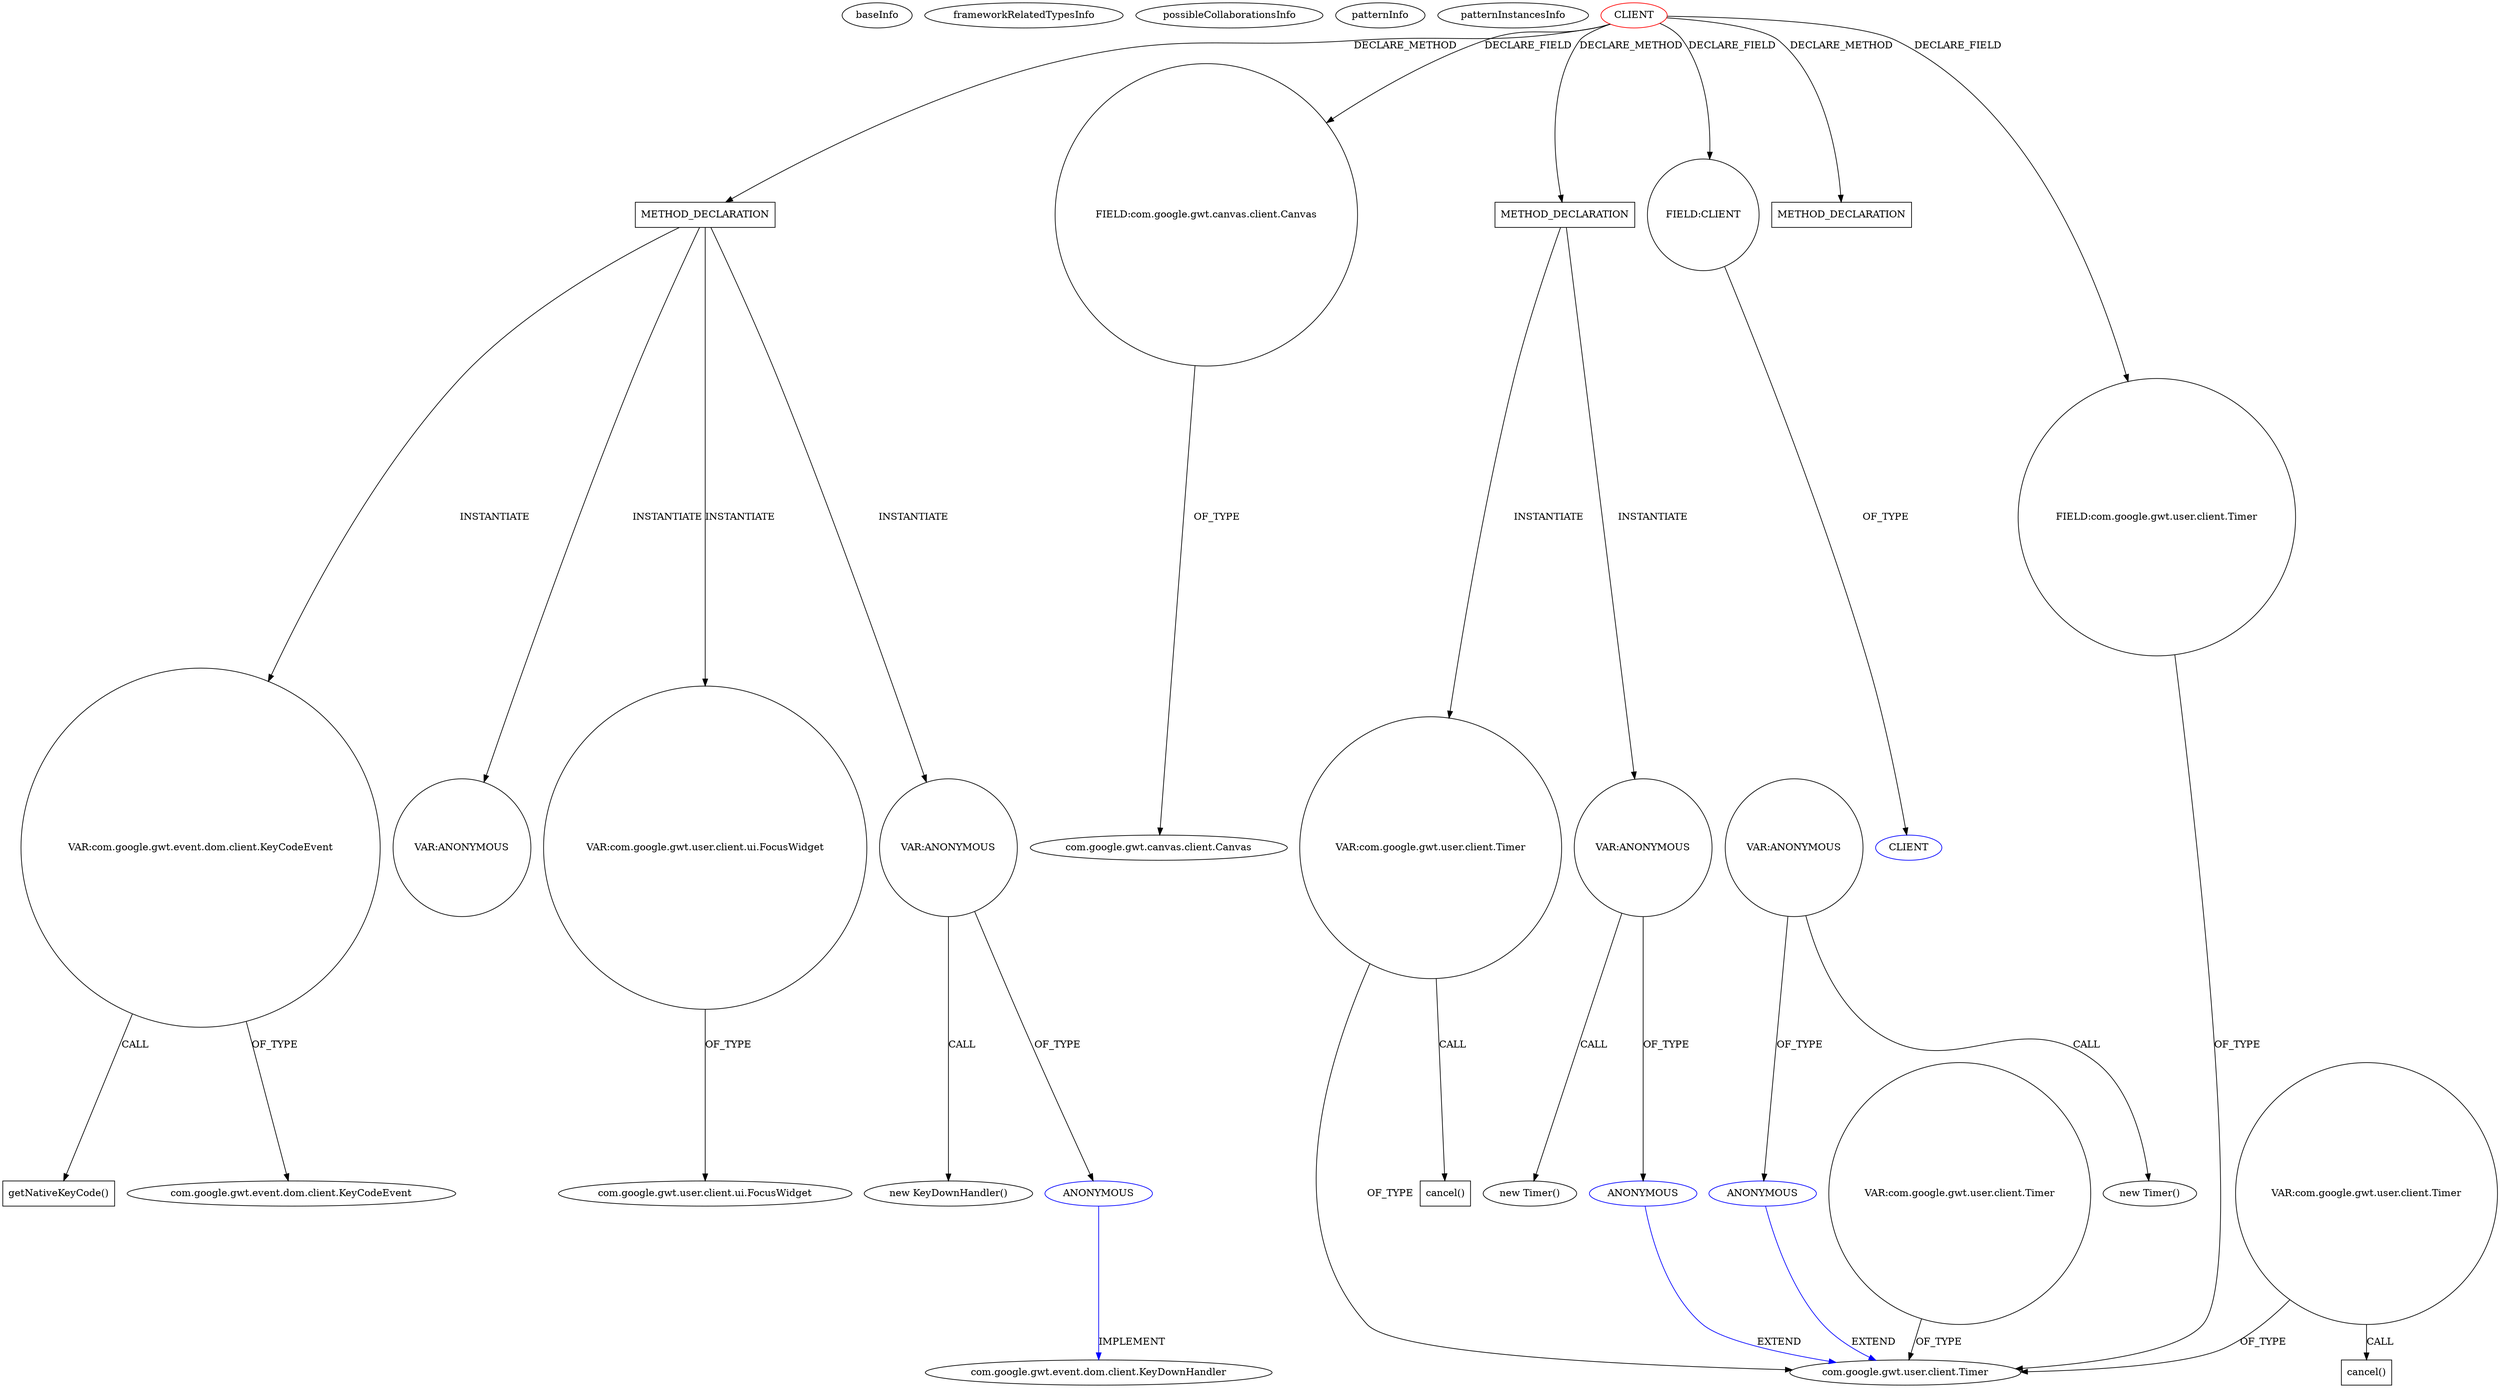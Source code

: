 digraph {
baseInfo[graphId=1830,category="pattern",isAnonymous=false,possibleRelation=false]
frameworkRelatedTypesInfo[]
possibleCollaborationsInfo[]
patternInfo[frequency=2.0,patternRootClient=0]
patternInstancesInfo[0="oussamazoghlami-TetrisGwt~/oussamazoghlami-TetrisGwt/TetrisGwt-master/Tetris/src/com/sfeir/tutorials/client/views/TetrisGameWidget.java~TetrisGameWidget~4245",1="lambourg-WebGallery~/lambourg-WebGallery/WebGallery-master/client/src/com/lambourg/webgallery/client/pictureview/PictureView.java~PictureView~3541"]
106[label="new KeyDownHandler()",vertexType="CONSTRUCTOR_CALL",isFrameworkType=false]
107[label="VAR:ANONYMOUS",vertexType="VARIABLE_EXPRESION",isFrameworkType=false,shape=circle]
108[label="ANONYMOUS",vertexType="REFERENCE_ANONYMOUS_DECLARATION",isFrameworkType=false,color=blue]
102[label="METHOD_DECLARATION",vertexType="CLIENT_METHOD_DECLARATION",isFrameworkType=false,shape=box]
0[label="CLIENT",vertexType="ROOT_CLIENT_CLASS_DECLARATION",isFrameworkType=false,color=red]
20[label="FIELD:com.google.gwt.user.client.Timer",vertexType="FIELD_DECLARATION",isFrameworkType=false,shape=circle]
4[label="FIELD:com.google.gwt.canvas.client.Canvas",vertexType="FIELD_DECLARATION",isFrameworkType=false,shape=circle]
15[label="FIELD:CLIENT",vertexType="FIELD_DECLARATION",isFrameworkType=false,shape=circle]
109[label="com.google.gwt.event.dom.client.KeyDownHandler",vertexType="FRAMEWORK_INTERFACE_TYPE",isFrameworkType=false]
110[label="VAR:com.google.gwt.event.dom.client.KeyCodeEvent",vertexType="VARIABLE_EXPRESION",isFrameworkType=false,shape=circle]
16[label="CLIENT",vertexType="REFERENCE_CLIENT_CLASS_DECLARATION",isFrameworkType=false,color=blue]
14[label="com.google.gwt.user.client.Timer",vertexType="FRAMEWORK_CLASS_TYPE",isFrameworkType=false]
236[label="ANONYMOUS",vertexType="REFERENCE_ANONYMOUS_DECLARATION",isFrameworkType=false,color=blue]
299[label="ANONYMOUS",vertexType="REFERENCE_ANONYMOUS_DECLARATION",isFrameworkType=false,color=blue]
238[label="VAR:com.google.gwt.user.client.Timer",vertexType="VARIABLE_EXPRESION",isFrameworkType=false,shape=circle]
304[label="VAR:com.google.gwt.user.client.Timer",vertexType="VARIABLE_EXPRESION",isFrameworkType=false,shape=circle]
301[label="VAR:com.google.gwt.user.client.Timer",vertexType="VARIABLE_EXPRESION",isFrameworkType=false,shape=circle]
298[label="VAR:ANONYMOUS",vertexType="VARIABLE_EXPRESION",isFrameworkType=false,shape=circle]
297[label="new Timer()",vertexType="CONSTRUCTOR_CALL",isFrameworkType=false]
235[label="VAR:ANONYMOUS",vertexType="VARIABLE_EXPRESION",isFrameworkType=false,shape=circle]
234[label="new Timer()",vertexType="CONSTRUCTOR_CALL",isFrameworkType=false]
239[label="cancel()",vertexType="INSIDE_CALL",isFrameworkType=false,shape=box]
305[label="cancel()",vertexType="INSIDE_CALL",isFrameworkType=false,shape=box]
5[label="com.google.gwt.canvas.client.Canvas",vertexType="FRAMEWORK_CLASS_TYPE",isFrameworkType=false]
439[label="METHOD_DECLARATION",vertexType="CLIENT_METHOD_DECLARATION",isFrameworkType=false,shape=box]
126[label="VAR:ANONYMOUS",vertexType="VARIABLE_EXPRESION",isFrameworkType=false,shape=circle]
233[label="METHOD_DECLARATION",vertexType="CLIENT_METHOD_DECLARATION",isFrameworkType=false,shape=box]
116[label="VAR:com.google.gwt.user.client.ui.FocusWidget",vertexType="VARIABLE_EXPRESION",isFrameworkType=false,shape=circle]
118[label="com.google.gwt.user.client.ui.FocusWidget",vertexType="FRAMEWORK_CLASS_TYPE",isFrameworkType=false]
111[label="getNativeKeyCode()",vertexType="INSIDE_CALL",isFrameworkType=false,shape=box]
112[label="com.google.gwt.event.dom.client.KeyCodeEvent",vertexType="FRAMEWORK_CLASS_TYPE",isFrameworkType=false]
299->14[label="EXTEND",color=blue]
304->305[label="CALL"]
0->4[label="DECLARE_FIELD"]
15->16[label="OF_TYPE"]
238->14[label="OF_TYPE"]
235->236[label="OF_TYPE"]
102->126[label="INSTANTIATE"]
116->118[label="OF_TYPE"]
102->110[label="INSTANTIATE"]
233->235[label="INSTANTIATE"]
108->109[label="IMPLEMENT",color=blue]
0->233[label="DECLARE_METHOD"]
20->14[label="OF_TYPE"]
107->108[label="OF_TYPE"]
102->116[label="INSTANTIATE"]
0->15[label="DECLARE_FIELD"]
4->5[label="OF_TYPE"]
110->111[label="CALL"]
301->14[label="OF_TYPE"]
235->234[label="CALL"]
0->102[label="DECLARE_METHOD"]
0->439[label="DECLARE_METHOD"]
102->107[label="INSTANTIATE"]
0->20[label="DECLARE_FIELD"]
304->14[label="OF_TYPE"]
298->299[label="OF_TYPE"]
298->297[label="CALL"]
238->239[label="CALL"]
236->14[label="EXTEND",color=blue]
110->112[label="OF_TYPE"]
107->106[label="CALL"]
233->238[label="INSTANTIATE"]
}
